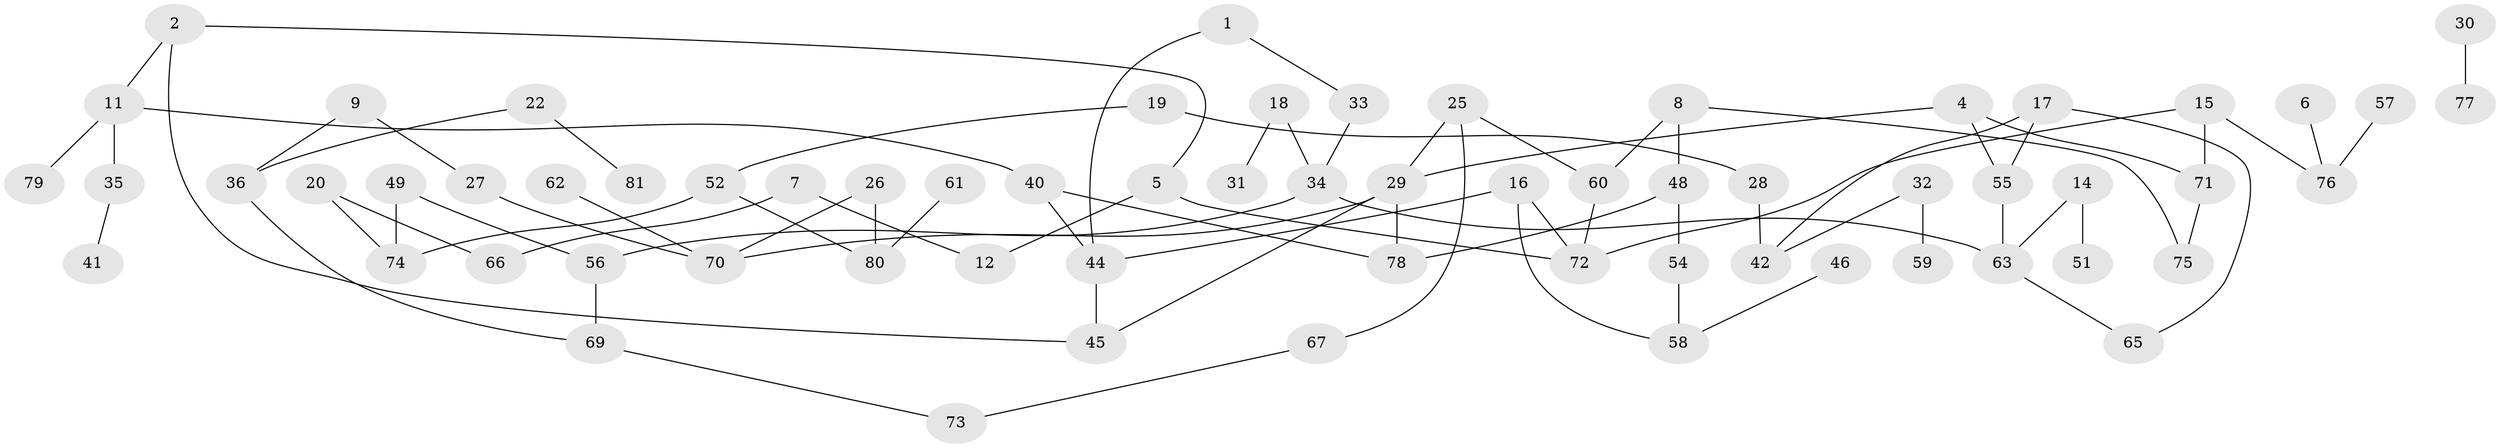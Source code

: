 // original degree distribution, {4: 0.1206896551724138, 2: 0.2413793103448276, 1: 0.3103448275862069, 3: 0.1810344827586207, 0: 0.1206896551724138, 6: 0.017241379310344827, 5: 0.008620689655172414}
// Generated by graph-tools (version 1.1) at 2025/35/03/04/25 23:35:58]
// undirected, 66 vertices, 79 edges
graph export_dot {
  node [color=gray90,style=filled];
  1;
  2;
  4;
  5;
  6;
  7;
  8;
  9;
  11;
  12;
  14;
  15;
  16;
  17;
  18;
  19;
  20;
  22;
  25;
  26;
  27;
  28;
  29;
  30;
  31;
  32;
  33;
  34;
  35;
  36;
  40;
  41;
  42;
  44;
  45;
  46;
  48;
  49;
  51;
  52;
  54;
  55;
  56;
  57;
  58;
  59;
  60;
  61;
  62;
  63;
  65;
  66;
  67;
  69;
  70;
  71;
  72;
  73;
  74;
  75;
  76;
  77;
  78;
  79;
  80;
  81;
  1 -- 33 [weight=1.0];
  1 -- 44 [weight=1.0];
  2 -- 5 [weight=1.0];
  2 -- 11 [weight=1.0];
  2 -- 45 [weight=1.0];
  4 -- 29 [weight=1.0];
  4 -- 55 [weight=1.0];
  4 -- 71 [weight=1.0];
  5 -- 12 [weight=1.0];
  5 -- 72 [weight=1.0];
  6 -- 76 [weight=1.0];
  7 -- 12 [weight=1.0];
  7 -- 66 [weight=1.0];
  8 -- 48 [weight=1.0];
  8 -- 60 [weight=1.0];
  8 -- 75 [weight=1.0];
  9 -- 27 [weight=1.0];
  9 -- 36 [weight=1.0];
  11 -- 35 [weight=1.0];
  11 -- 40 [weight=1.0];
  11 -- 79 [weight=1.0];
  14 -- 51 [weight=1.0];
  14 -- 63 [weight=1.0];
  15 -- 71 [weight=1.0];
  15 -- 72 [weight=1.0];
  15 -- 76 [weight=1.0];
  16 -- 44 [weight=1.0];
  16 -- 58 [weight=1.0];
  16 -- 72 [weight=2.0];
  17 -- 42 [weight=1.0];
  17 -- 55 [weight=1.0];
  17 -- 65 [weight=1.0];
  18 -- 31 [weight=1.0];
  18 -- 34 [weight=1.0];
  19 -- 28 [weight=1.0];
  19 -- 52 [weight=1.0];
  20 -- 66 [weight=1.0];
  20 -- 74 [weight=1.0];
  22 -- 36 [weight=1.0];
  22 -- 81 [weight=1.0];
  25 -- 29 [weight=1.0];
  25 -- 60 [weight=1.0];
  25 -- 67 [weight=1.0];
  26 -- 70 [weight=1.0];
  26 -- 80 [weight=1.0];
  27 -- 70 [weight=1.0];
  28 -- 42 [weight=1.0];
  29 -- 45 [weight=1.0];
  29 -- 70 [weight=1.0];
  29 -- 78 [weight=1.0];
  30 -- 77 [weight=1.0];
  32 -- 42 [weight=1.0];
  32 -- 59 [weight=1.0];
  33 -- 34 [weight=1.0];
  34 -- 56 [weight=1.0];
  34 -- 63 [weight=1.0];
  35 -- 41 [weight=1.0];
  36 -- 69 [weight=1.0];
  40 -- 44 [weight=1.0];
  40 -- 78 [weight=1.0];
  44 -- 45 [weight=1.0];
  46 -- 58 [weight=1.0];
  48 -- 54 [weight=1.0];
  48 -- 78 [weight=1.0];
  49 -- 56 [weight=1.0];
  49 -- 74 [weight=1.0];
  52 -- 74 [weight=1.0];
  52 -- 80 [weight=1.0];
  54 -- 58 [weight=1.0];
  55 -- 63 [weight=1.0];
  56 -- 69 [weight=1.0];
  57 -- 76 [weight=1.0];
  60 -- 72 [weight=1.0];
  61 -- 80 [weight=1.0];
  62 -- 70 [weight=1.0];
  63 -- 65 [weight=1.0];
  67 -- 73 [weight=1.0];
  69 -- 73 [weight=1.0];
  71 -- 75 [weight=1.0];
}
